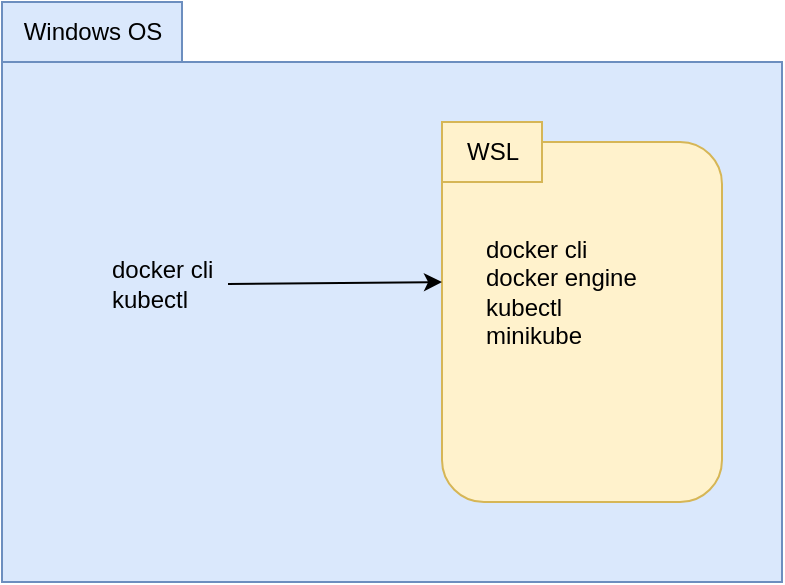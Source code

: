 <mxfile version="23.1.6" type="github">
  <diagram name="Page-1" id="E7OSh2Ry_DrBk7EExdPj">
    <mxGraphModel dx="794" dy="412" grid="1" gridSize="10" guides="1" tooltips="1" connect="1" arrows="1" fold="1" page="1" pageScale="1" pageWidth="850" pageHeight="1100" math="0" shadow="0">
      <root>
        <mxCell id="0" />
        <mxCell id="1" parent="0" />
        <mxCell id="i5f3jFaXEI2AlvkRCqgm-1" value="" style="rounded=0;whiteSpace=wrap;html=1;fillColor=#dae8fc;strokeColor=#6c8ebf;" vertex="1" parent="1">
          <mxGeometry x="260" y="60" width="390" height="260" as="geometry" />
        </mxCell>
        <mxCell id="i5f3jFaXEI2AlvkRCqgm-2" value="Windows OS" style="text;html=1;align=center;verticalAlign=middle;resizable=0;points=[];autosize=1;strokeColor=#6c8ebf;fillColor=#dae8fc;" vertex="1" parent="1">
          <mxGeometry x="260" y="30" width="90" height="30" as="geometry" />
        </mxCell>
        <mxCell id="i5f3jFaXEI2AlvkRCqgm-3" value="" style="rounded=1;whiteSpace=wrap;html=1;fillColor=#fff2cc;strokeColor=#d6b656;" vertex="1" parent="1">
          <mxGeometry x="480" y="100" width="140" height="180" as="geometry" />
        </mxCell>
        <mxCell id="i5f3jFaXEI2AlvkRCqgm-4" value="WSL" style="text;html=1;align=center;verticalAlign=middle;resizable=0;points=[];autosize=1;strokeColor=#d6b656;fillColor=#fff2cc;" vertex="1" parent="1">
          <mxGeometry x="480" y="90" width="50" height="30" as="geometry" />
        </mxCell>
        <mxCell id="i5f3jFaXEI2AlvkRCqgm-5" value="docker cli&lt;br&gt;kubectl" style="text;html=1;align=left;verticalAlign=middle;whiteSpace=wrap;rounded=0;" vertex="1" parent="1">
          <mxGeometry x="313" y="156" width="60" height="30" as="geometry" />
        </mxCell>
        <mxCell id="i5f3jFaXEI2AlvkRCqgm-6" value="docker cli&lt;br&gt;docker engine&lt;br&gt;kubectl&lt;br&gt;&lt;div style=&quot;&quot;&gt;&lt;span style=&quot;background-color: initial;&quot;&gt;minikube&lt;/span&gt;&lt;/div&gt;" style="text;html=1;align=left;verticalAlign=middle;resizable=0;points=[];autosize=1;strokeColor=none;fillColor=none;" vertex="1" parent="1">
          <mxGeometry x="500" y="140" width="100" height="70" as="geometry" />
        </mxCell>
        <mxCell id="i5f3jFaXEI2AlvkRCqgm-7" value="" style="endArrow=classic;html=1;rounded=0;exitX=1;exitY=0.5;exitDx=0;exitDy=0;entryX=0;entryY=0.389;entryDx=0;entryDy=0;entryPerimeter=0;" edge="1" parent="1" source="i5f3jFaXEI2AlvkRCqgm-5" target="i5f3jFaXEI2AlvkRCqgm-3">
          <mxGeometry width="50" height="50" relative="1" as="geometry">
            <mxPoint x="380" y="240" as="sourcePoint" />
            <mxPoint x="430" y="190" as="targetPoint" />
          </mxGeometry>
        </mxCell>
      </root>
    </mxGraphModel>
  </diagram>
</mxfile>

